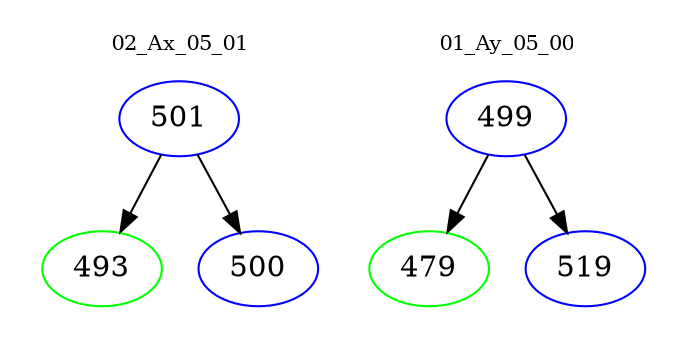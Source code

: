 digraph{
subgraph cluster_0 {
color = white
label = "02_Ax_05_01";
fontsize=10;
T0_501 [label="501", color="blue"]
T0_501 -> T0_493 [color="black"]
T0_493 [label="493", color="green"]
T0_501 -> T0_500 [color="black"]
T0_500 [label="500", color="blue"]
}
subgraph cluster_1 {
color = white
label = "01_Ay_05_00";
fontsize=10;
T1_499 [label="499", color="blue"]
T1_499 -> T1_479 [color="black"]
T1_479 [label="479", color="green"]
T1_499 -> T1_519 [color="black"]
T1_519 [label="519", color="blue"]
}
}
